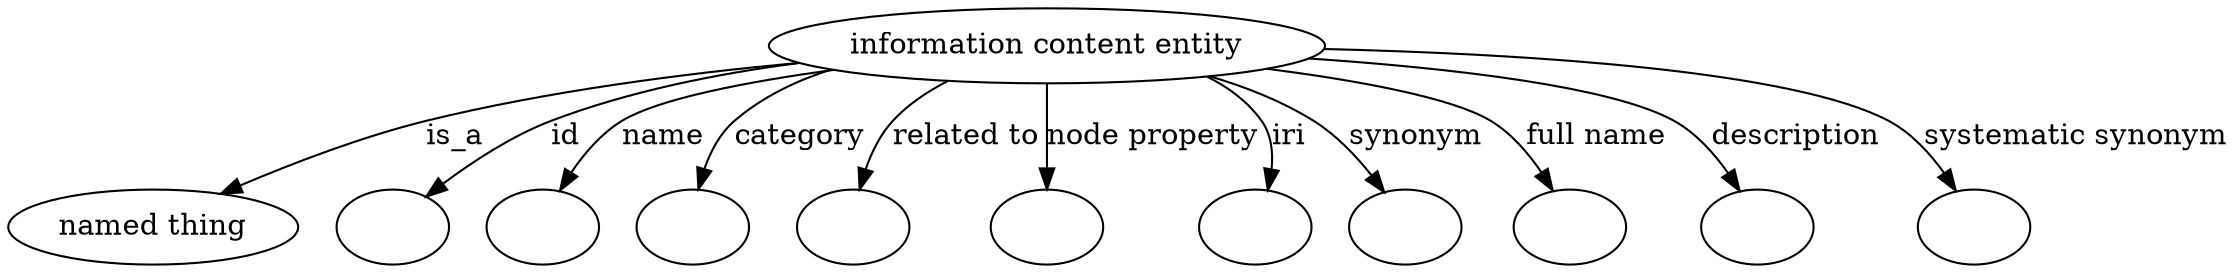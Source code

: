 digraph {
	graph [bb="0,0,903,122"];
	node [label="\N"];
	"information content entity"	 [height=0.5,
		label="information content entity",
		pos="443.07,104",
		width=2.8458];
	"named thing"	 [height=0.5,
		pos="54.069,18",
		width=1.5019];
	"information content entity" -> "named thing"	 [label=is_a,
		lp="200.35,61",
		pos="e,86.863,32.467 351.43,95.869 302.57,90.327 241.73,81.49 188.52,68 156.94,59.996 122.54,47.12 96.437,36.439"];
	id	 [color=black,
		height=0.5,
		label="",
		pos="153.07,18",
		width=0.75];
	"information content entity" -> id	 [color=black,
		label=id,
		lp="252.51,61",
		pos="e,172.58,30.818 356.77,94.175 321.8,88.671 281.44,80.346 246.18,68 223.32,59.996 199.28,46.954 181.36,36.196",
		style=solid];
	name	 [color=black,
		height=0.5,
		label="",
		pos="225.07,18",
		width=0.75];
	"information content entity" -> name	 [color=black,
		label=name,
		lp="296.23,61",
		pos="e,238.6,33.896 358.49,93.732 332.57,88.384 304.62,80.276 280.75,68 267.81,61.343 255.53,50.935 245.81,41.334",
		style=solid];
	category	 [color=black,
		height=0.5,
		label="",
		pos="297.07,18",
		width=0.75];
	"information content entity" -> category	 [color=black,
		label=category,
		lp="351.17,61",
		pos="e,303.68,35.537 372.04,90.968 356.07,85.697 339.99,78.319 326.88,68 319.06,61.849 312.85,53.039 308.16,44.523",
		style=solid];
	"related to"	 [color=black,
		height=0.5,
		label="",
		pos="369.07,18",
		width=0.75];
	"information content entity" -> "related to"	 [color=black,
		label="related to",
		lp="413.31,61",
		pos="e,372.35,36.08 408.18,86.878 400.25,81.695 392.45,75.381 386.6,68 381.51,61.584 377.84,53.586 375.22,45.882",
		style=solid];
	"node property"	 [color=black,
		height=0.5,
		label="",
		pos="442.07,18",
		width=0.75];
	"information content entity" -> "node property"	 [color=black,
		label="node property",
		lp="482.14,61",
		pos="e,442.28,36.212 442.86,85.762 442.72,74.36 442.55,59.434 442.4,46.494",
		style=solid];
	iri	 [color=black,
		height=0.5,
		label="",
		pos="514.07,18",
		width=0.75];
	"information content entity" -> iri	 [color=black,
		label=iri,
		lp="532.29,61",
		pos="e,522.47,35.429 498.54,88.655 507.87,83.586 516.36,76.873 522.07,68 526.37,61.317 526.63,53.12 525.18,45.311",
		style=solid];
	synonym	 [color=black,
		height=0.5,
		label="",
		pos="586.07,18",
		width=0.75];
	"information content entity" -> synonym	 [color=black,
		label=synonym,
		lp="583.74,61",
		pos="e,574.69,34.815 499.65,88.908 514.18,83.596 529.31,76.713 542.07,68 552.01,61.212 561.15,51.674 568.49,42.746",
		style=solid];
	"full name"	 [color=black,
		height=0.5,
		label="",
		pos="658.07,18",
		width=0.75];
	"information content entity" -> "full name"	 [color=black,
		label="full name",
		lp="657.7,61",
		pos="e,647.1,34.942 520.94,92.295 557.77,85.804 597.13,77.197 613.07,68 623.76,61.833 633.29,52.24 640.8,43.099",
		style=solid];
	description	 [color=black,
		height=0.5,
		label="",
		pos="732.07,18",
		width=0.75];
	"information content entity" -> description	 [color=black,
		label=description,
		lp="737.17,61",
		pos="e,721.92,34.736 537.48,96.851 595.09,91.206 662.43,81.926 688.07,68 698.96,62.085 708.45,52.358 715.79,43.047",
		style=solid];
	"systematic synonym"	 [color=black,
		height=0.5,
		label="",
		pos="817.07,18",
		width=0.75];
	"information content entity" -> "systematic synonym"	 [color=black,
		label="systematic synonym",
		lp="846.04,61",
		pos="e,806.69,34.902 544.22,100.78 625.93,96.752 733.46,87.782 772.07,68 783.32,62.234 793.11,52.4 800.65,42.971",
		style=solid];
}
